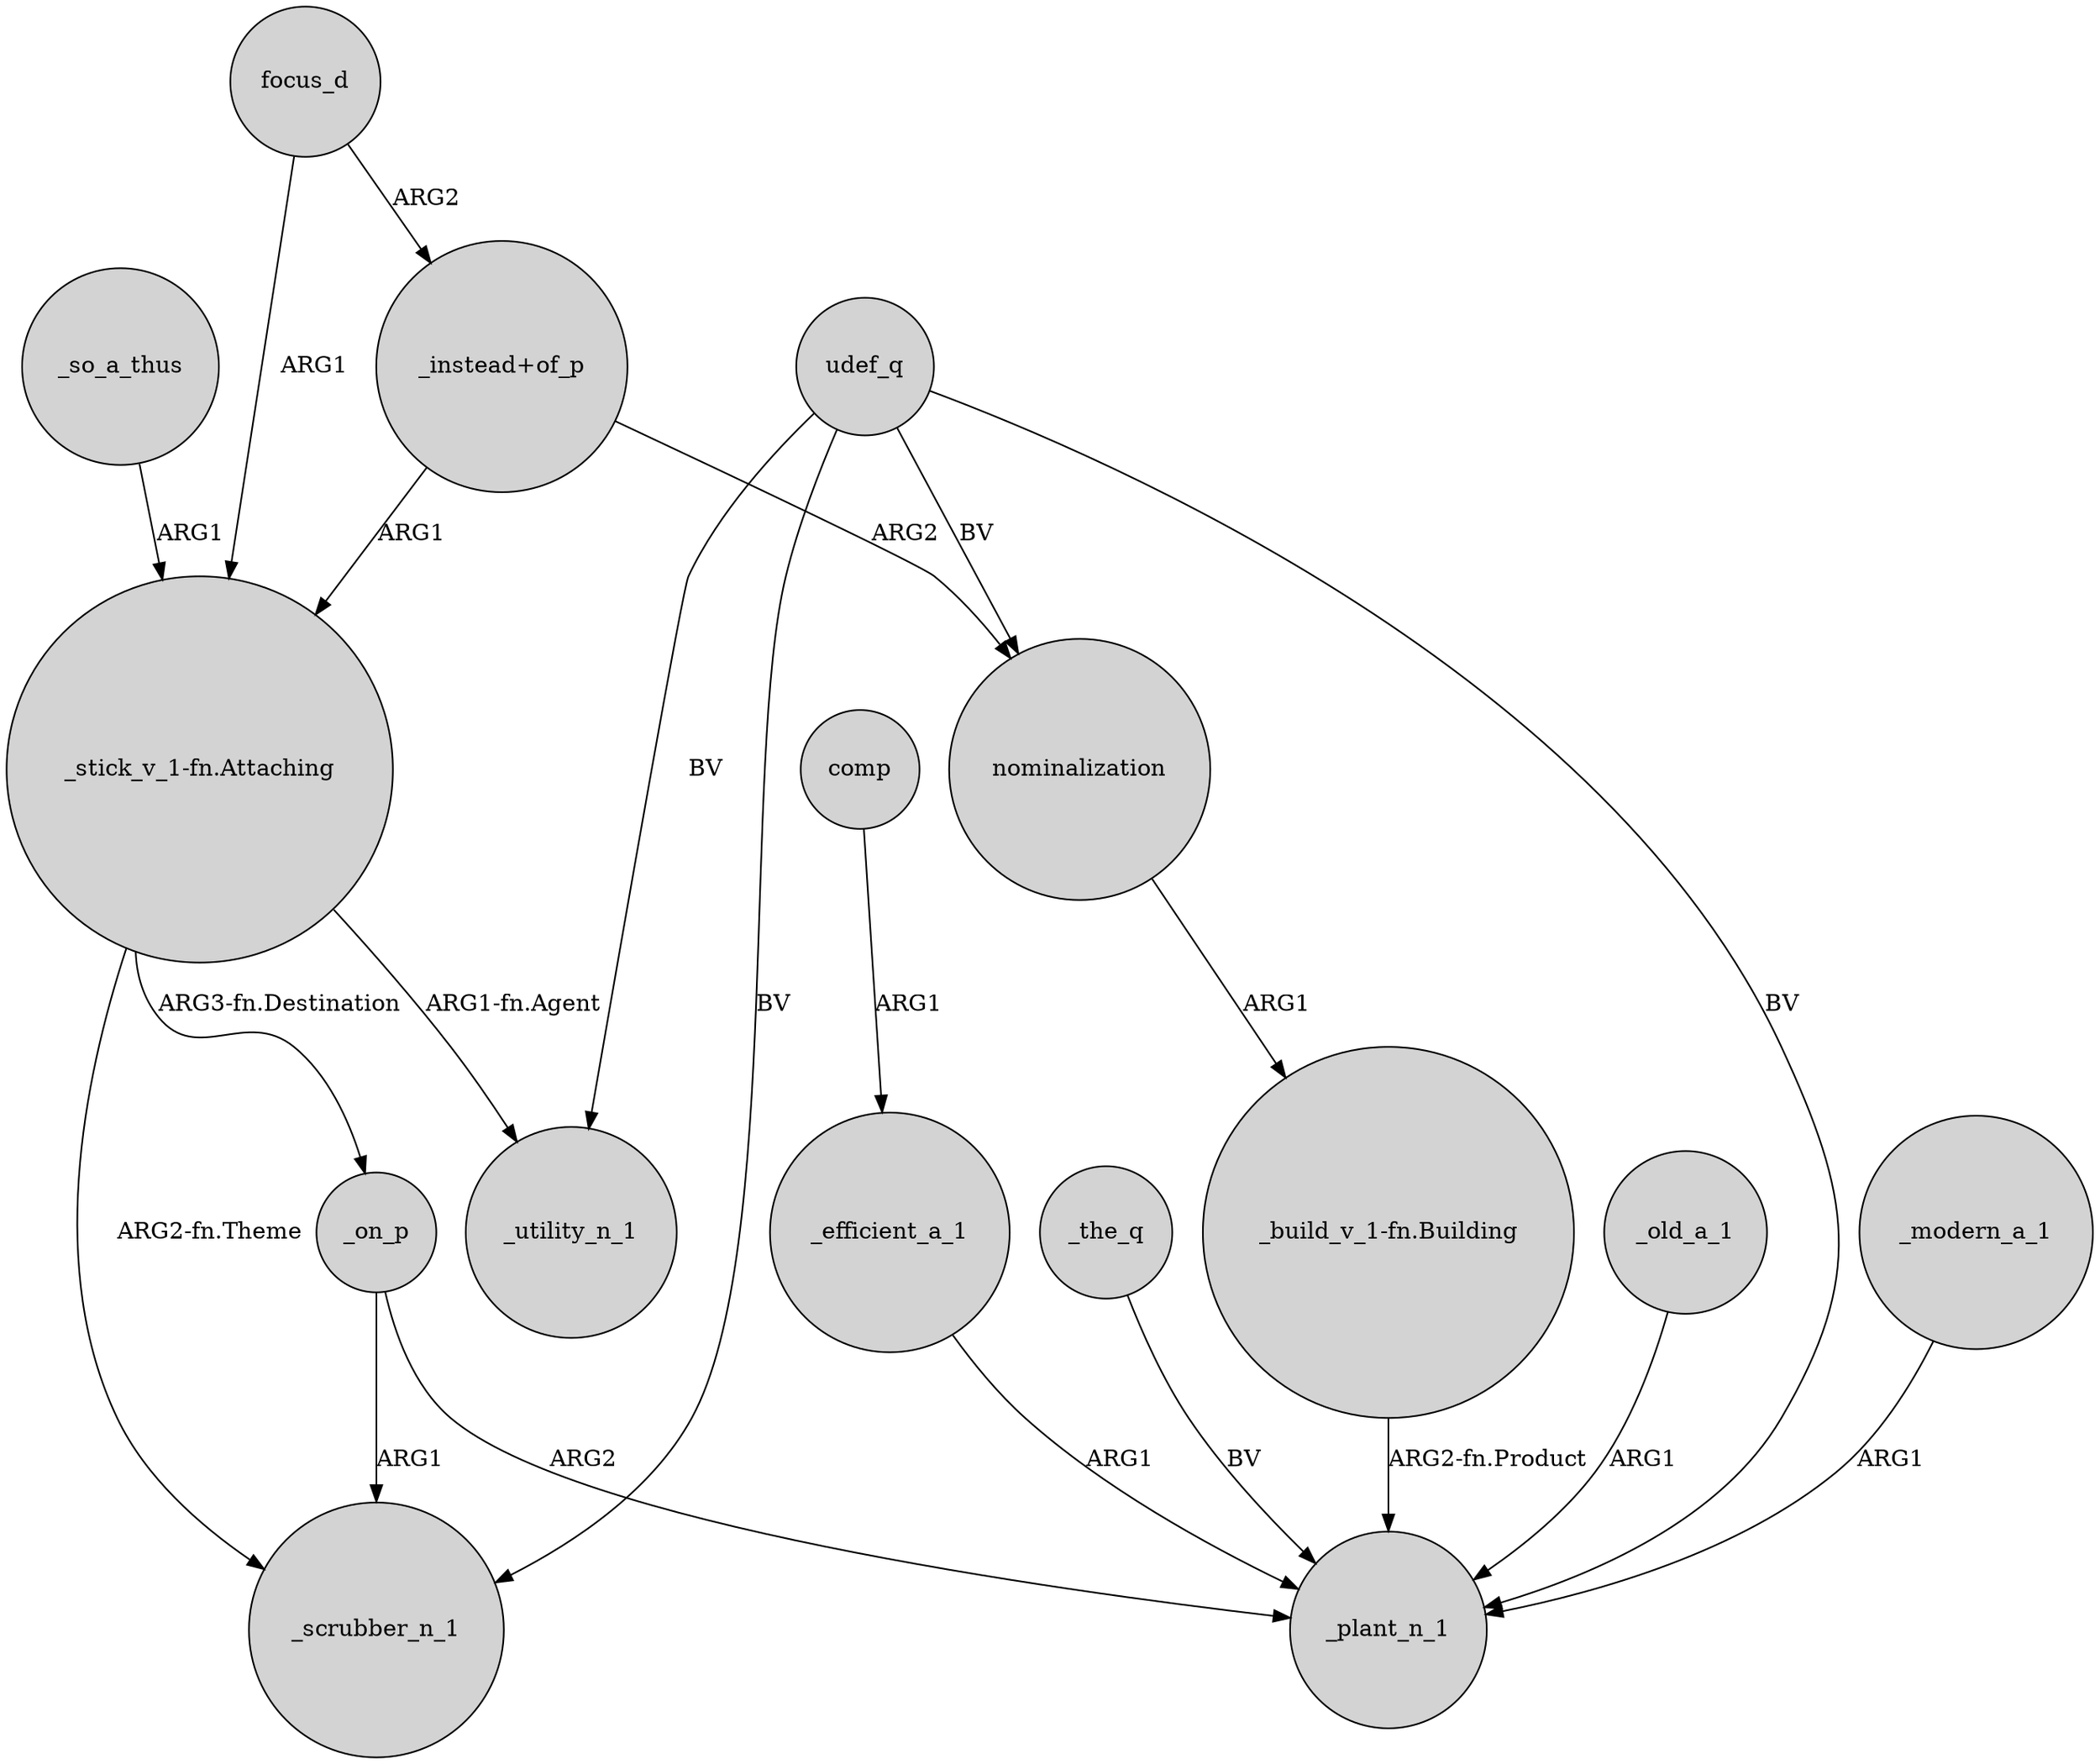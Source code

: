 digraph {
	node [shape=circle style=filled]
	_so_a_thus -> "_stick_v_1-fn.Attaching" [label=ARG1]
	"_build_v_1-fn.Building" -> _plant_n_1 [label="ARG2-fn.Product"]
	_efficient_a_1 -> _plant_n_1 [label=ARG1]
	"_stick_v_1-fn.Attaching" -> _utility_n_1 [label="ARG1-fn.Agent"]
	focus_d -> "_stick_v_1-fn.Attaching" [label=ARG1]
	_the_q -> _plant_n_1 [label=BV]
	nominalization -> "_build_v_1-fn.Building" [label=ARG1]
	comp -> _efficient_a_1 [label=ARG1]
	udef_q -> _utility_n_1 [label=BV]
	_old_a_1 -> _plant_n_1 [label=ARG1]
	"_instead+of_p" -> nominalization [label=ARG2]
	"_stick_v_1-fn.Attaching" -> _scrubber_n_1 [label="ARG2-fn.Theme"]
	_modern_a_1 -> _plant_n_1 [label=ARG1]
	"_stick_v_1-fn.Attaching" -> _on_p [label="ARG3-fn.Destination"]
	focus_d -> "_instead+of_p" [label=ARG2]
	_on_p -> _scrubber_n_1 [label=ARG1]
	"_instead+of_p" -> "_stick_v_1-fn.Attaching" [label=ARG1]
	udef_q -> _plant_n_1 [label=BV]
	udef_q -> nominalization [label=BV]
	udef_q -> _scrubber_n_1 [label=BV]
	_on_p -> _plant_n_1 [label=ARG2]
}
